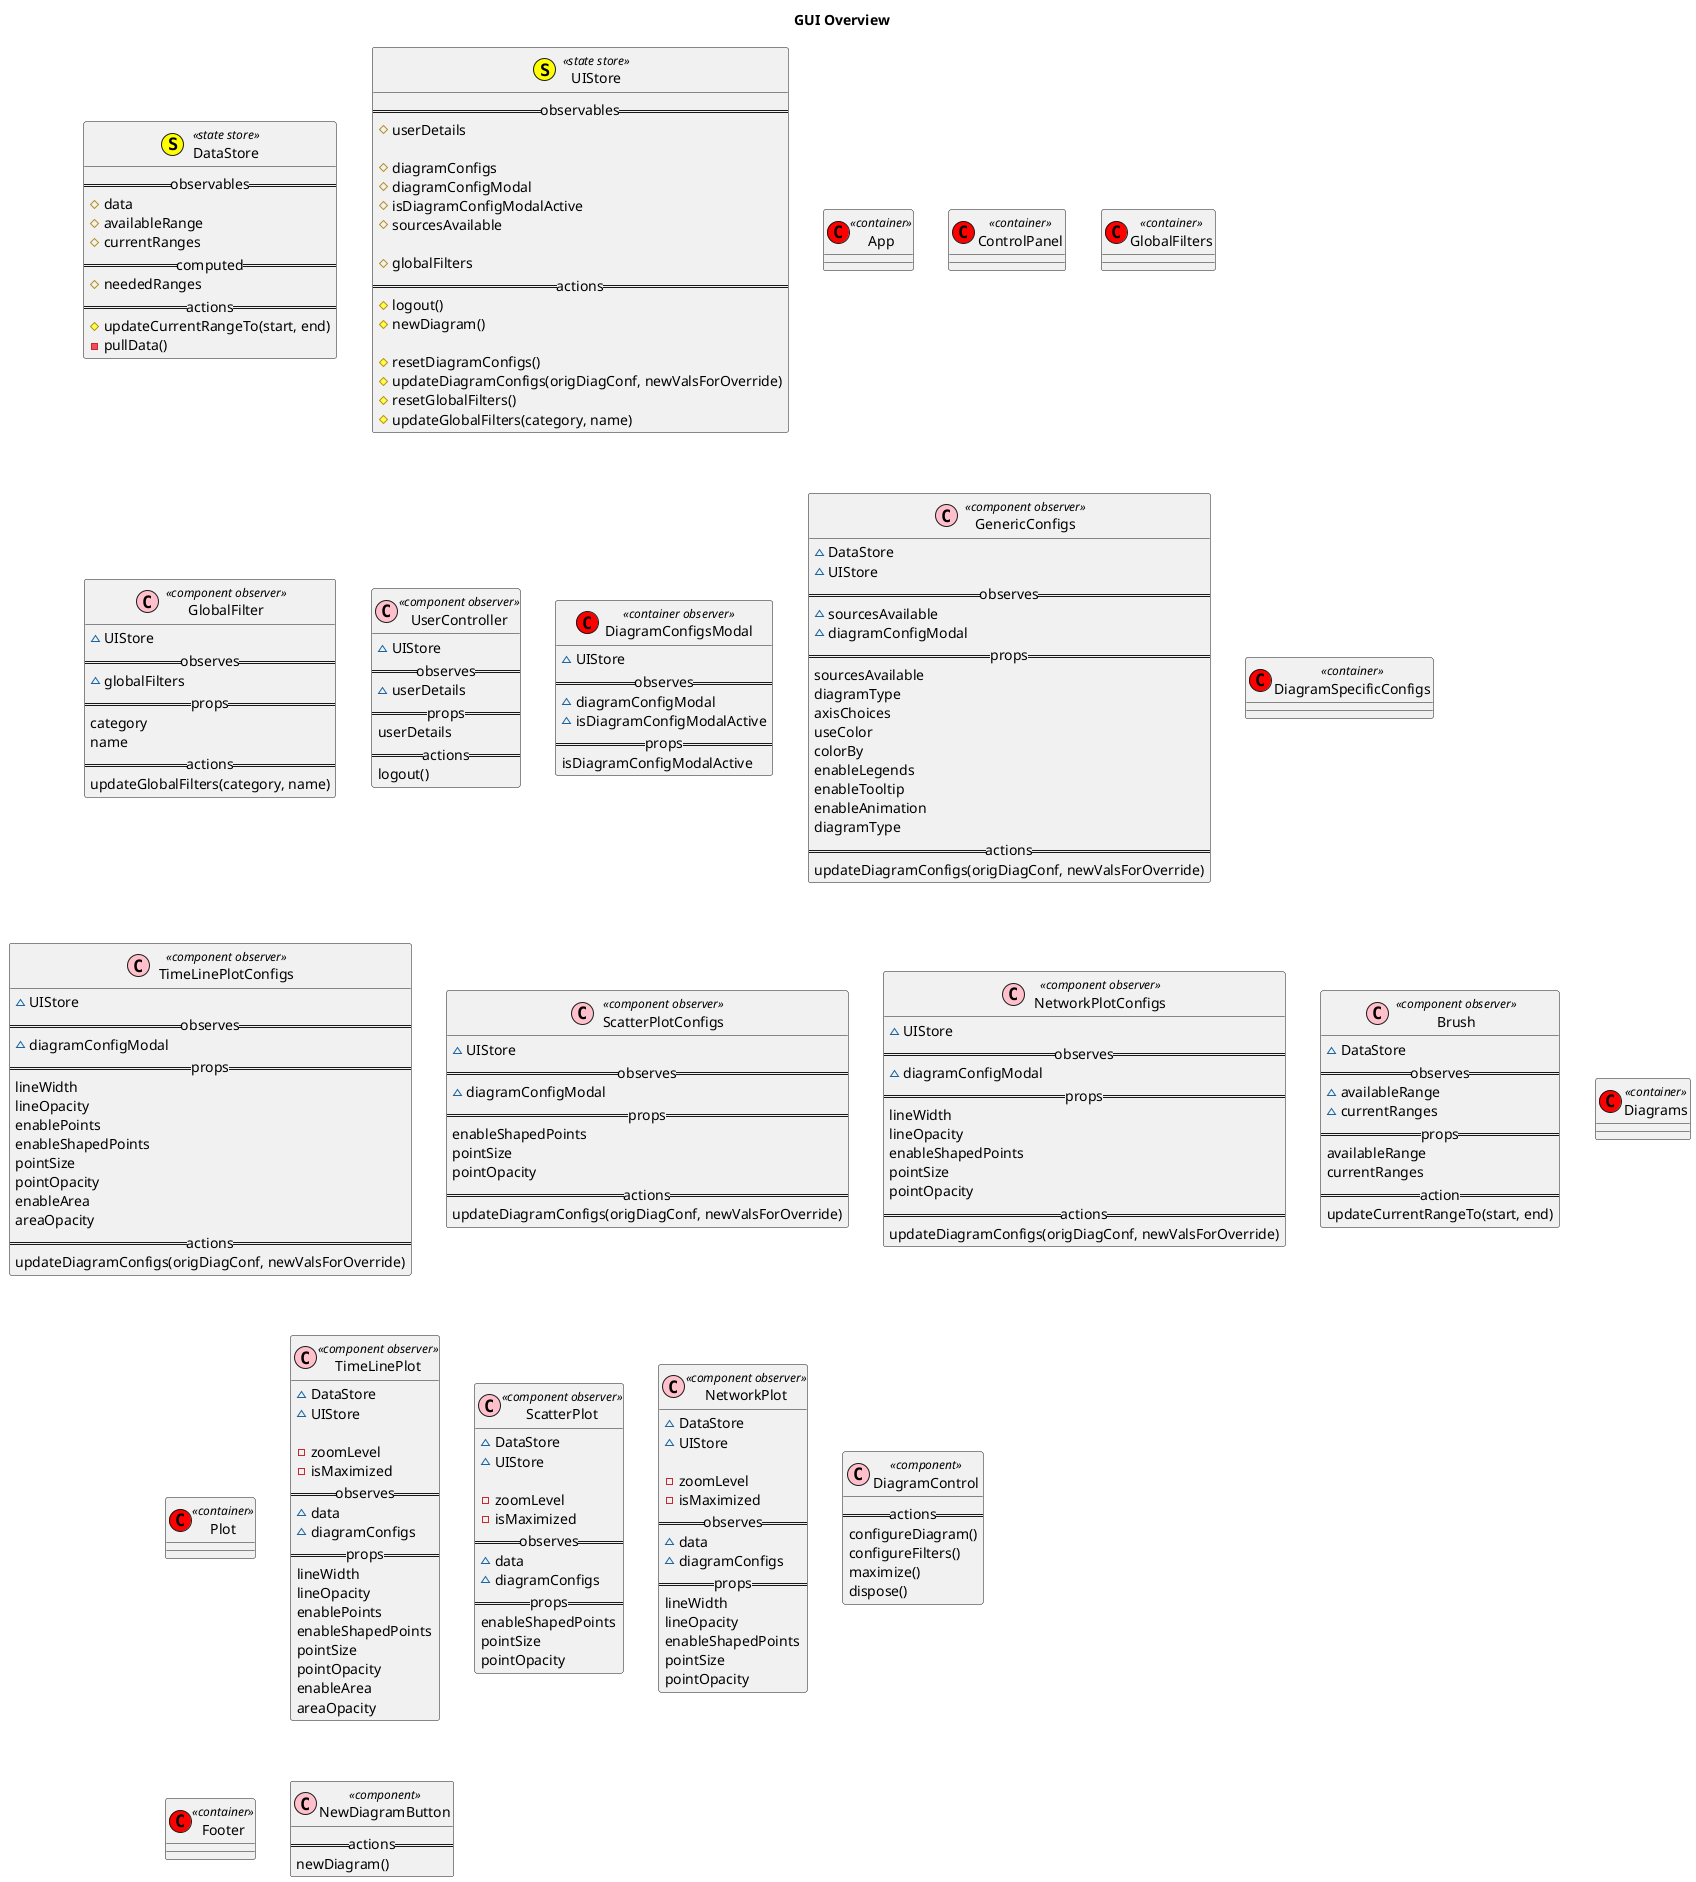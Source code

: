 @startuml
title GUI Overview

class DataStore << (S,Yellow) state store >> {
  ==observables==
  # data
  # availableRange
  # currentRanges
  ==computed==
  # neededRanges
  ==actions==
  # updateCurrentRangeTo(start, end)
  - pullData()
}

class UIStore << (S,Yellow) state store >> {
  ==observables==
  # userDetails

  # diagramConfigs
  # diagramConfigModal
  # isDiagramConfigModalActive
  # sourcesAvailable

  # globalFilters
  ==actions==
  # logout()
  # newDiagram()

  # resetDiagramConfigs()
  # updateDiagramConfigs(origDiagConf, newValsForOverride)
  # resetGlobalFilters()
  # updateGlobalFilters(category, name)
}

class App << (C,red) container >> {
}

class ControlPanel << (C,red) container >> {
}

class GlobalFilters << (C,red) container >> {
}

class GlobalFilter << (C,pink) component observer >> {
  ~ UIStore
  ==observes==
  ~ globalFilters
  ==props==
  category
  name
  ==actions==
  updateGlobalFilters(category, name)
}

class UserController << (C,pink) component observer >> {
  ~ UIStore
  ==observes==
  ~ userDetails
  ==props==
  userDetails
  ==actions==
  logout()
}

class DiagramConfigsModal << (C,red) container observer >> {
  ~ UIStore
  ==observes==
  ~ diagramConfigModal
  ~ isDiagramConfigModalActive
  ==props==
  isDiagramConfigModalActive
}

class GenericConfigs << (C,pink) component observer >> {
  ~ DataStore
  ~ UIStore
  ==observes==
  ~ sourcesAvailable
  ~ diagramConfigModal
  ==props==
  sourcesAvailable
  diagramType
  axisChoices
  useColor
  colorBy
  enableLegends
  enableTooltip
  enableAnimation
  diagramType
  ==actions==
  updateDiagramConfigs(origDiagConf, newValsForOverride)
}

class DiagramSpecificConfigs << (C,red) container >> {
}

class TimeLinePlotConfigs  << (C,pink) component observer >> {
  ~ UIStore
  ==observes==
  ~ diagramConfigModal
  ==props==
  lineWidth
  lineOpacity
  enablePoints
  enableShapedPoints
  pointSize
  pointOpacity
  enableArea
  areaOpacity
  ==actions==
  updateDiagramConfigs(origDiagConf, newValsForOverride)
}

class ScatterPlotConfigs  << (C,pink) component observer >> {
  ~ UIStore
  ==observes==
  ~ diagramConfigModal
  ==props==
  enableShapedPoints
  pointSize
  pointOpacity
  ==actions==
  updateDiagramConfigs(origDiagConf, newValsForOverride)
}

class NetworkPlotConfigs  << (C,pink) component observer >> {
  ~ UIStore
  ==observes==
  ~ diagramConfigModal
  ==props==
  lineWidth
  lineOpacity
  enableShapedPoints
  pointSize
  pointOpacity
  ==actions==
  updateDiagramConfigs(origDiagConf, newValsForOverride)
}

class Brush << (C,pink) component observer >> {
  ~ DataStore
  ==observes==
  ~ availableRange
  ~ currentRanges
  ==props==
  availableRange
  currentRanges
  ==action==
  updateCurrentRangeTo(start, end)
}

class Diagrams << (C,red) container >> {
}

class Plot << (C,red) container >> {
}

class TimeLinePlot  << (C,pink) component observer >> {
  ~ DataStore
  ~ UIStore

  - zoomLevel
  - isMaximized
  ==observes==
  ~ data
  ~ diagramConfigs
  ==props==
  lineWidth
  lineOpacity
  enablePoints
  enableShapedPoints
  pointSize
  pointOpacity
  enableArea
  areaOpacity
}

class ScatterPlot  << (C,pink) component observer >> {
  ~ DataStore
  ~ UIStore

  - zoomLevel
  - isMaximized
  ==observes==
  ~ data
  ~ diagramConfigs
  ==props==
  enableShapedPoints
  pointSize
  pointOpacity
}

class NetworkPlot  << (C,pink) component observer >> {
  ~ DataStore
  ~ UIStore

  - zoomLevel
  - isMaximized
  ==observes==
  ~ data
  ~ diagramConfigs
  ==props==
  lineWidth
  lineOpacity
  enableShapedPoints
  pointSize
  pointOpacity
}

class DiagramControl << (C,pink) component >> {
  ==actions==
  configureDiagram()
  configureFilters()
  maximize()
  dispose()
}

class Footer << (C,red) container >> {
}

class NewDiagramButton << (C,pink) component >> {
  ==actions==
  newDiagram()
}

@enduml
